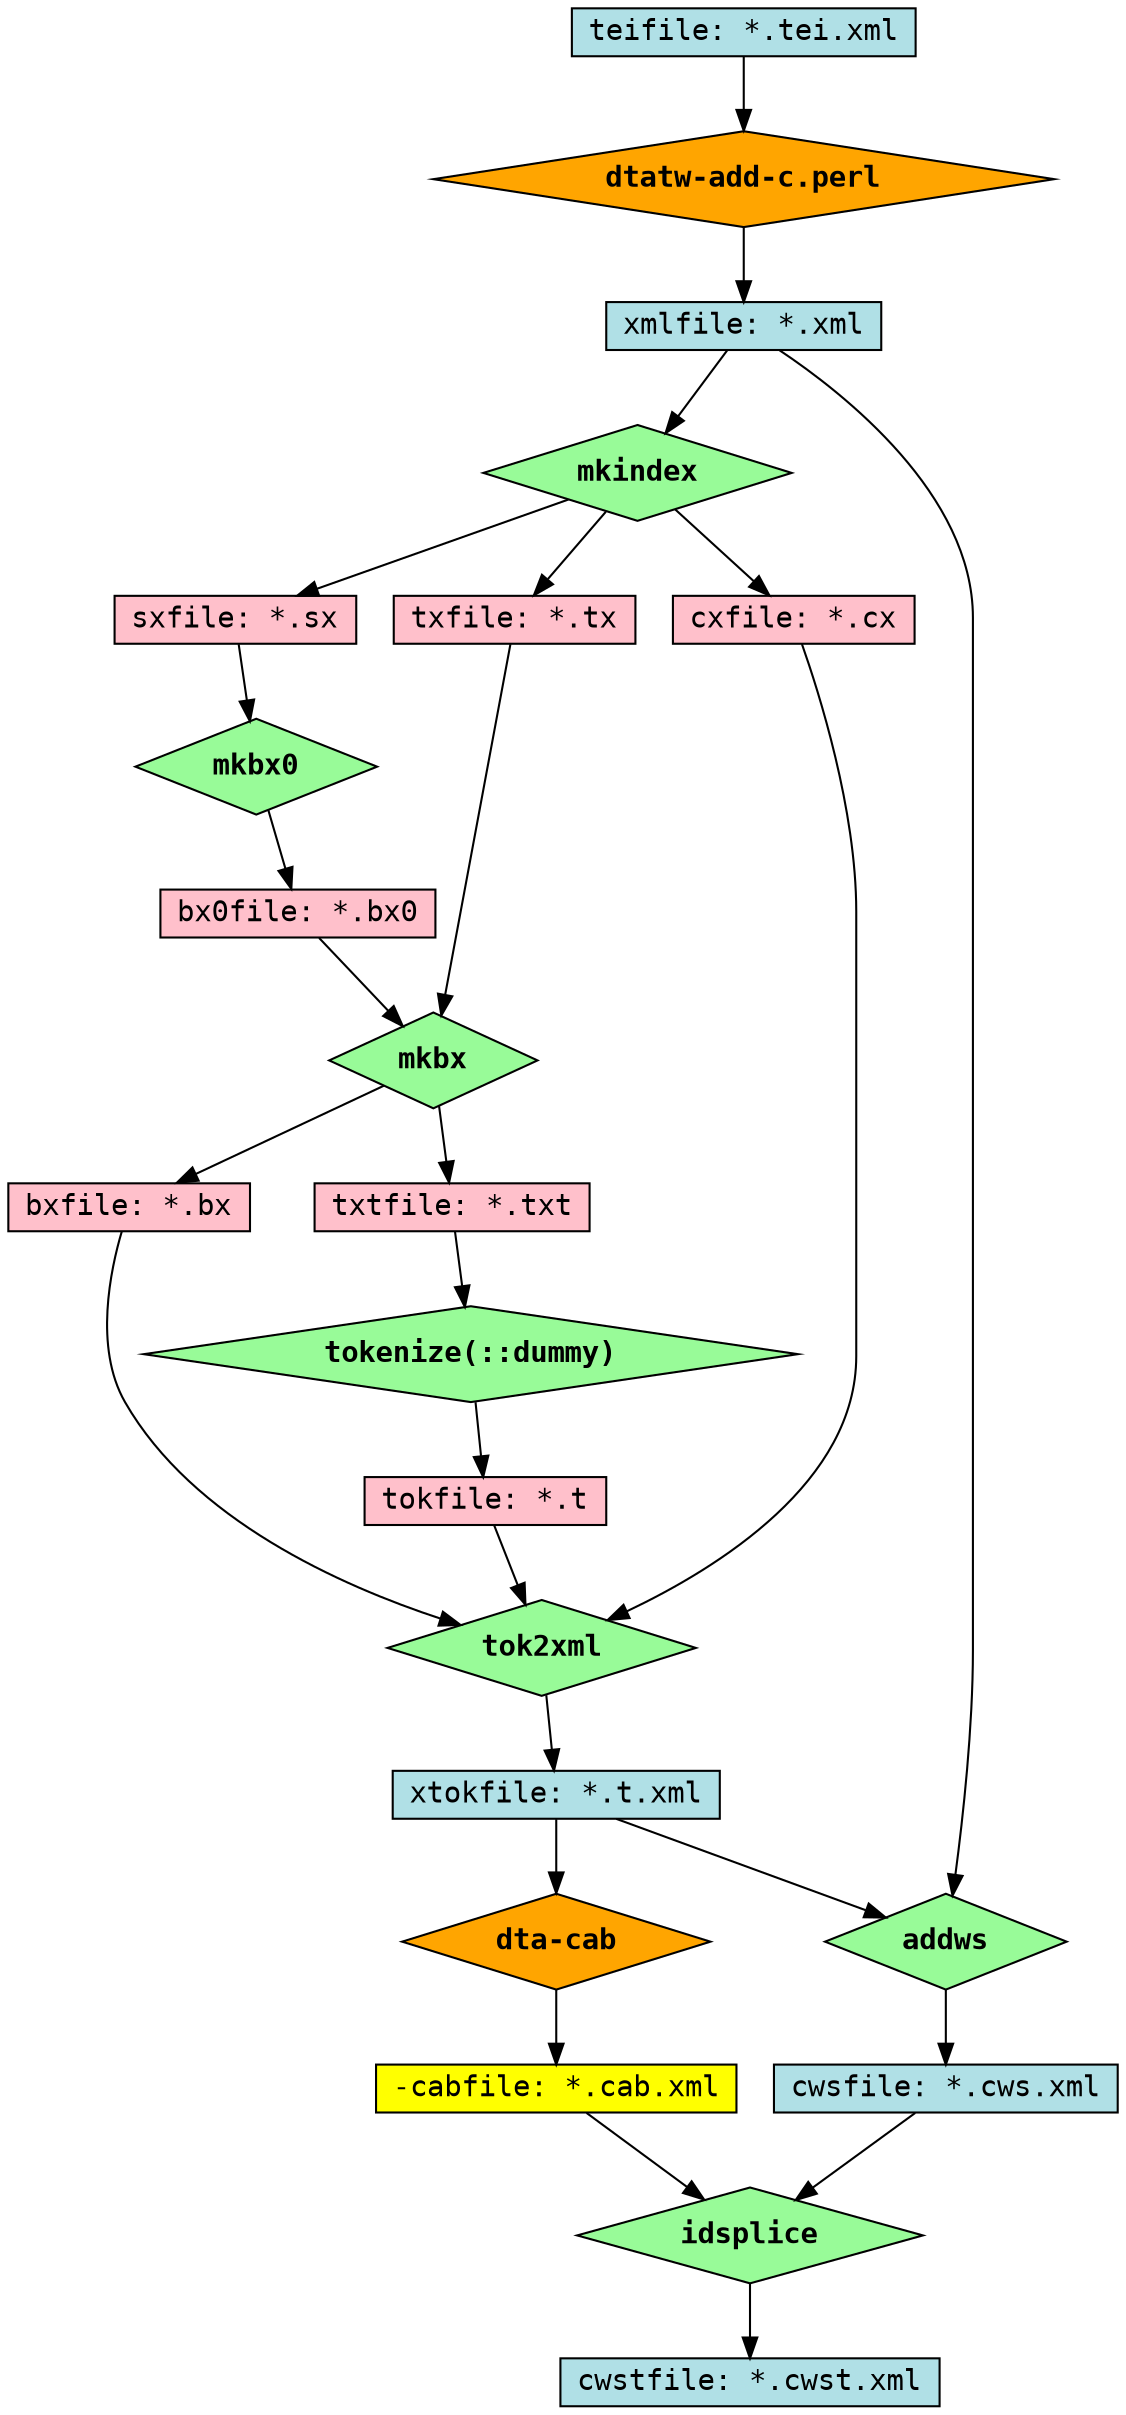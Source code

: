 /* -*- Mode: C -*- */
digraph dataflow_perl_files {
  node [shape=rectangle,style=filled,fillcolor=pink,height=0.25,fontname="Courier"];
  edge [decorate=0,fontname="Courier"];

  teifile [label="teifile: *.tei.xml",fillcolor=PowderBlue];
  add_c  [label="dtatw-add-c.perl",shape=diamond,fillcolor=orange,fontname="Courier-Bold"];
  teifile -> add_c;

  xmlfile [label="xmlfile: *.xml",fillcolor=PowderBlue];
  add_c -> xmlfile;

  mkindex [label="mkindex",shape=diamond,fillcolor=PaleGreen,fontname="Courier-Bold"];
  xmlfile -> mkindex;

  sxfile [label="sxfile: *.sx"];
  txfile [label="txfile: *.tx"];
  cxfile [label="cxfile: *.cx"];
  mkindex -> cxfile;
  mkindex -> sxfile;
  mkindex -> txfile;
  {rank=same; cxfile sxfile txfile}

  mkbx0 [label="mkbx0",shape=diamond,fillcolor=PaleGreen,fontname="Courier-Bold"];
  sxfile -> mkbx0;
 
  bx0file [label="bx0file: *.bx0"];
  mkbx0 -> bx0file;

  mkbx [label="mkbx",shape=diamond,fillcolor=PaleGreen,fontname="Courier-Bold"];
  bx0file -> mkbx;
  txfile  -> mkbx;

  bxfile [label="bxfile: *.bx"];
  txtfile [label="txtfile: *.txt"];
  mkbx -> bxfile;
  mkbx -> txtfile;
  {rank=same; bxfile txtfile}

  tokenize [label="tokenize(::dummy)",shape=diamond,fillcolor=PaleGreen,fontname="Courier-Bold",justify="left"];
  txtfile -> tokenize;

  tokfile [label="tokfile: *.t"];
  tokenize -> tokfile;
  //{rank=same; tokdata tokfile;}

  xtokfile [label="xtokfile: *.t.xml",fillcolor=PowderBlue];

  //-- tok2xml via c prog
  tok2xml[label="tok2xml",shape=diamond,fillcolor=PaleGreen,fontname="Courier-Bold"];
  bxfile -> tok2xml;
  cxfile -> tok2xml;
  tokfile -> tok2xml;
  tok2xml -> xtokfile;

  /*
  //-- standoff via C progs (basically obsolete)
  standoff [label="standoff",shape=diamond,fillcolor=PaleGreen,style=dotted,fontname="Courier-Bold"];
  xtokfile -> standoff;

  sosfile [label="sosfile: *.s.xml",fillcolor=PowderBlue,style=dotted];
  sowfile [label="sowfile: *.w.xml",fillcolor=PowderBlue,style=dotted];
  soafile [label="soafile: *.a.xml",fillcolor=PowderBlue,style=dotted];
  standoff -> sosfile;
  standoff -> sowfile;
  standoff -> soafile;
  { rank=same; sosfile sowfile soafile; }
  */

  //-- splice-in: w,s: addws module
  add_ws  [label="addws",shape=diamond,fillcolor=PaleGreen,fontname="Courier-Bold"];
  xtokfile -> add_ws;
  xmlfile  -> add_ws;
  add_ws   -> cwsfile;
  cwsfile [label="cwsfile: *.cws.xml",fillcolor=PowderBlue];

  //-- splice-in: generic id-based splice (e.g. cab)
  cab [label="dta-cab",shape=diamond,fillcolor=orange,fontname="Courier-Bold"];
  xtokfile -> cab;

  cabfile [label="-cabfile: *.cab.xml",fillcolor=yellow];
  cab -> cabfile;

  idsplice [label="idsplice",shape=diamond,fillcolor=PaleGreen,fontname="Courier-Bold"];
  cabfile -> idsplice;
  cwsfile -> idsplice;

  cwstfile [label="cwstfile: *.cwst.xml",fillcolor=PowderBlue];
  idsplice -> cwstfile;
}

